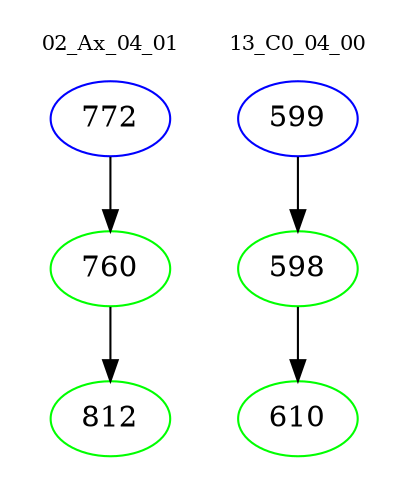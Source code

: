 digraph{
subgraph cluster_0 {
color = white
label = "02_Ax_04_01";
fontsize=10;
T0_772 [label="772", color="blue"]
T0_772 -> T0_760 [color="black"]
T0_760 [label="760", color="green"]
T0_760 -> T0_812 [color="black"]
T0_812 [label="812", color="green"]
}
subgraph cluster_1 {
color = white
label = "13_C0_04_00";
fontsize=10;
T1_599 [label="599", color="blue"]
T1_599 -> T1_598 [color="black"]
T1_598 [label="598", color="green"]
T1_598 -> T1_610 [color="black"]
T1_610 [label="610", color="green"]
}
}
